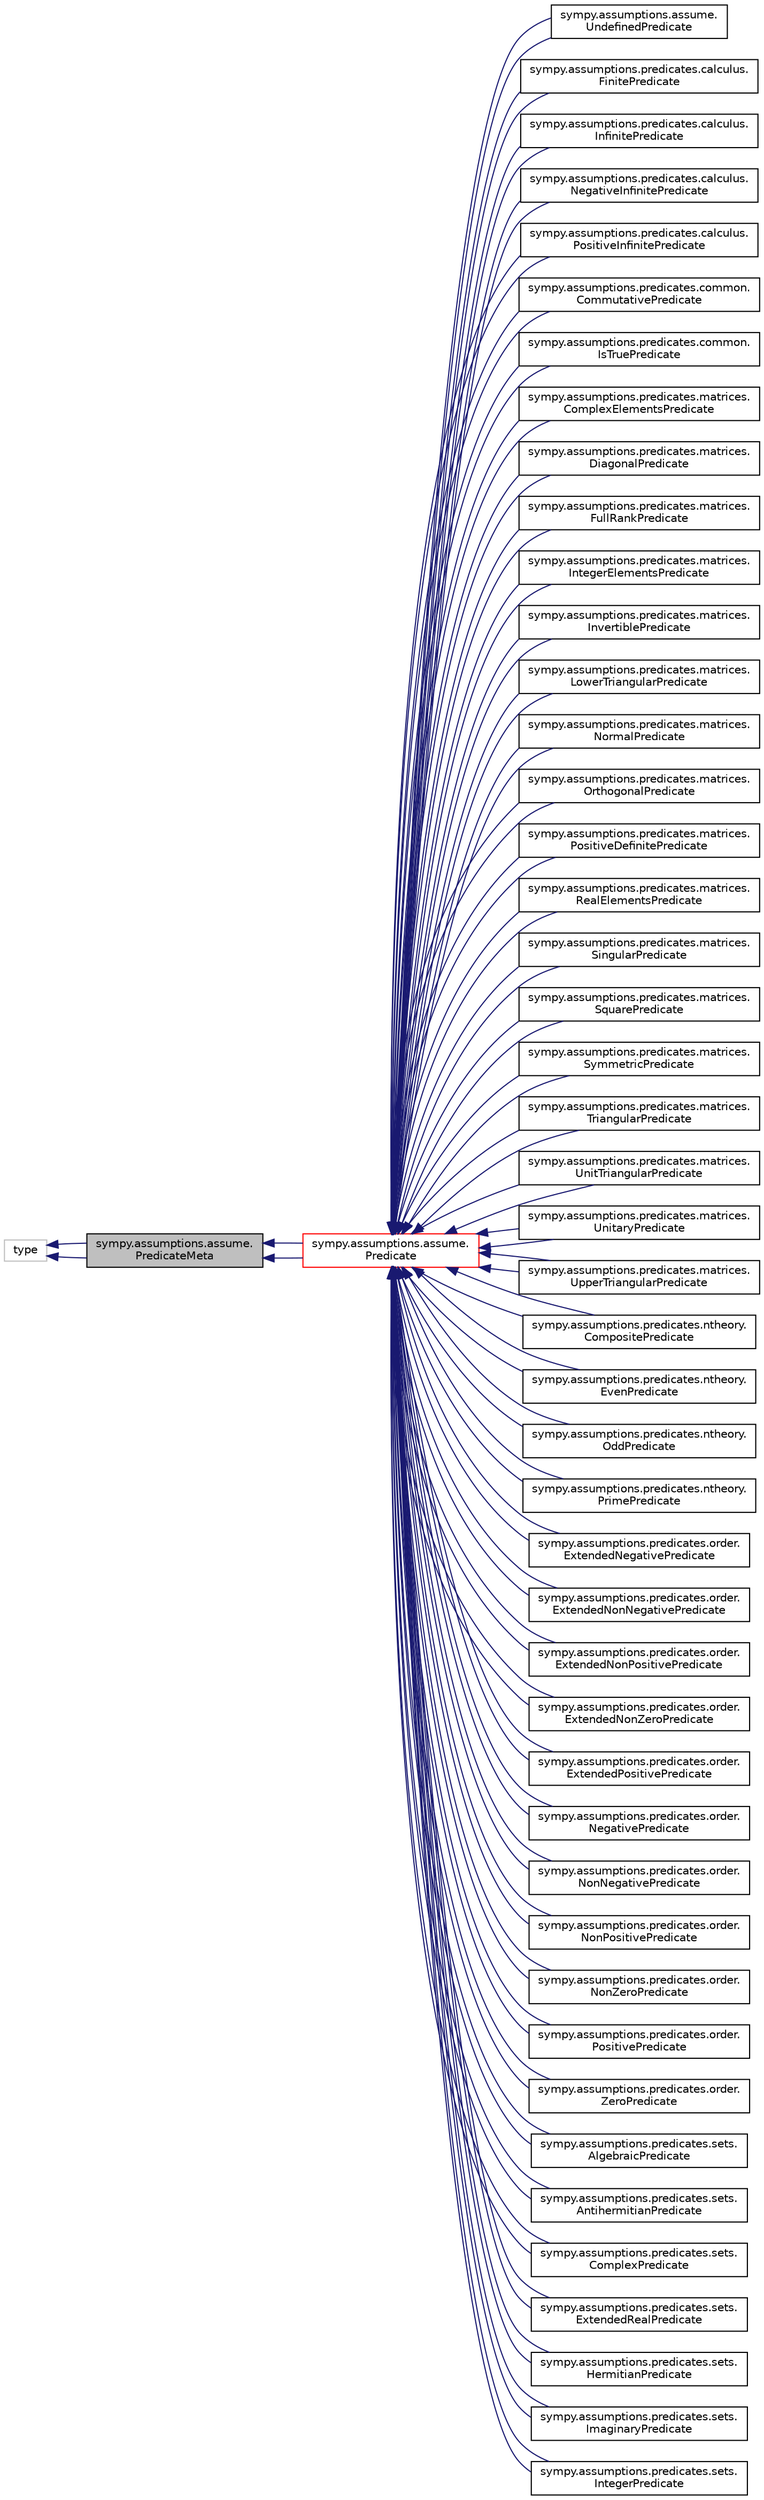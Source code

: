 digraph "sympy.assumptions.assume.PredicateMeta"
{
 // LATEX_PDF_SIZE
  edge [fontname="Helvetica",fontsize="10",labelfontname="Helvetica",labelfontsize="10"];
  node [fontname="Helvetica",fontsize="10",shape=record];
  rankdir="LR";
  Node1 [label="sympy.assumptions.assume.\lPredicateMeta",height=0.2,width=0.4,color="black", fillcolor="grey75", style="filled", fontcolor="black",tooltip=" "];
  Node2 -> Node1 [dir="back",color="midnightblue",fontsize="10",style="solid",fontname="Helvetica"];
  Node2 [label="type",height=0.2,width=0.4,color="grey75", fillcolor="white", style="filled",tooltip=" "];
  Node2 -> Node1 [dir="back",color="midnightblue",fontsize="10",style="solid",fontname="Helvetica"];
  Node1 -> Node3 [dir="back",color="midnightblue",fontsize="10",style="solid",fontname="Helvetica"];
  Node3 [label="sympy.assumptions.assume.\lPredicate",height=0.2,width=0.4,color="red", fillcolor="white", style="filled",URL="$classsympy_1_1assumptions_1_1assume_1_1Predicate.html",tooltip=" "];
  Node3 -> Node4 [dir="back",color="midnightblue",fontsize="10",style="solid",fontname="Helvetica"];
  Node4 [label="sympy.assumptions.assume.\lUndefinedPredicate",height=0.2,width=0.4,color="black", fillcolor="white", style="filled",URL="$classsympy_1_1assumptions_1_1assume_1_1UndefinedPredicate.html",tooltip=" "];
  Node3 -> Node4 [dir="back",color="midnightblue",fontsize="10",style="solid",fontname="Helvetica"];
  Node3 -> Node5 [dir="back",color="midnightblue",fontsize="10",style="solid",fontname="Helvetica"];
  Node5 [label="sympy.assumptions.predicates.calculus.\lFinitePredicate",height=0.2,width=0.4,color="black", fillcolor="white", style="filled",URL="$classsympy_1_1assumptions_1_1predicates_1_1calculus_1_1FinitePredicate.html",tooltip=" "];
  Node3 -> Node5 [dir="back",color="midnightblue",fontsize="10",style="solid",fontname="Helvetica"];
  Node3 -> Node6 [dir="back",color="midnightblue",fontsize="10",style="solid",fontname="Helvetica"];
  Node6 [label="sympy.assumptions.predicates.calculus.\lInfinitePredicate",height=0.2,width=0.4,color="black", fillcolor="white", style="filled",URL="$classsympy_1_1assumptions_1_1predicates_1_1calculus_1_1InfinitePredicate.html",tooltip=" "];
  Node3 -> Node6 [dir="back",color="midnightblue",fontsize="10",style="solid",fontname="Helvetica"];
  Node3 -> Node7 [dir="back",color="midnightblue",fontsize="10",style="solid",fontname="Helvetica"];
  Node7 [label="sympy.assumptions.predicates.calculus.\lNegativeInfinitePredicate",height=0.2,width=0.4,color="black", fillcolor="white", style="filled",URL="$classsympy_1_1assumptions_1_1predicates_1_1calculus_1_1NegativeInfinitePredicate.html",tooltip=" "];
  Node3 -> Node7 [dir="back",color="midnightblue",fontsize="10",style="solid",fontname="Helvetica"];
  Node3 -> Node8 [dir="back",color="midnightblue",fontsize="10",style="solid",fontname="Helvetica"];
  Node8 [label="sympy.assumptions.predicates.calculus.\lPositiveInfinitePredicate",height=0.2,width=0.4,color="black", fillcolor="white", style="filled",URL="$classsympy_1_1assumptions_1_1predicates_1_1calculus_1_1PositiveInfinitePredicate.html",tooltip=" "];
  Node3 -> Node8 [dir="back",color="midnightblue",fontsize="10",style="solid",fontname="Helvetica"];
  Node3 -> Node9 [dir="back",color="midnightblue",fontsize="10",style="solid",fontname="Helvetica"];
  Node9 [label="sympy.assumptions.predicates.common.\lCommutativePredicate",height=0.2,width=0.4,color="black", fillcolor="white", style="filled",URL="$classsympy_1_1assumptions_1_1predicates_1_1common_1_1CommutativePredicate.html",tooltip=" "];
  Node3 -> Node9 [dir="back",color="midnightblue",fontsize="10",style="solid",fontname="Helvetica"];
  Node3 -> Node10 [dir="back",color="midnightblue",fontsize="10",style="solid",fontname="Helvetica"];
  Node10 [label="sympy.assumptions.predicates.common.\lIsTruePredicate",height=0.2,width=0.4,color="black", fillcolor="white", style="filled",URL="$classsympy_1_1assumptions_1_1predicates_1_1common_1_1IsTruePredicate.html",tooltip=" "];
  Node3 -> Node10 [dir="back",color="midnightblue",fontsize="10",style="solid",fontname="Helvetica"];
  Node3 -> Node11 [dir="back",color="midnightblue",fontsize="10",style="solid",fontname="Helvetica"];
  Node11 [label="sympy.assumptions.predicates.matrices.\lComplexElementsPredicate",height=0.2,width=0.4,color="black", fillcolor="white", style="filled",URL="$classsympy_1_1assumptions_1_1predicates_1_1matrices_1_1ComplexElementsPredicate.html",tooltip=" "];
  Node3 -> Node11 [dir="back",color="midnightblue",fontsize="10",style="solid",fontname="Helvetica"];
  Node3 -> Node12 [dir="back",color="midnightblue",fontsize="10",style="solid",fontname="Helvetica"];
  Node12 [label="sympy.assumptions.predicates.matrices.\lDiagonalPredicate",height=0.2,width=0.4,color="black", fillcolor="white", style="filled",URL="$classsympy_1_1assumptions_1_1predicates_1_1matrices_1_1DiagonalPredicate.html",tooltip=" "];
  Node3 -> Node12 [dir="back",color="midnightblue",fontsize="10",style="solid",fontname="Helvetica"];
  Node3 -> Node13 [dir="back",color="midnightblue",fontsize="10",style="solid",fontname="Helvetica"];
  Node13 [label="sympy.assumptions.predicates.matrices.\lFullRankPredicate",height=0.2,width=0.4,color="black", fillcolor="white", style="filled",URL="$classsympy_1_1assumptions_1_1predicates_1_1matrices_1_1FullRankPredicate.html",tooltip=" "];
  Node3 -> Node13 [dir="back",color="midnightblue",fontsize="10",style="solid",fontname="Helvetica"];
  Node3 -> Node14 [dir="back",color="midnightblue",fontsize="10",style="solid",fontname="Helvetica"];
  Node14 [label="sympy.assumptions.predicates.matrices.\lIntegerElementsPredicate",height=0.2,width=0.4,color="black", fillcolor="white", style="filled",URL="$classsympy_1_1assumptions_1_1predicates_1_1matrices_1_1IntegerElementsPredicate.html",tooltip=" "];
  Node3 -> Node14 [dir="back",color="midnightblue",fontsize="10",style="solid",fontname="Helvetica"];
  Node3 -> Node15 [dir="back",color="midnightblue",fontsize="10",style="solid",fontname="Helvetica"];
  Node15 [label="sympy.assumptions.predicates.matrices.\lInvertiblePredicate",height=0.2,width=0.4,color="black", fillcolor="white", style="filled",URL="$classsympy_1_1assumptions_1_1predicates_1_1matrices_1_1InvertiblePredicate.html",tooltip=" "];
  Node3 -> Node15 [dir="back",color="midnightblue",fontsize="10",style="solid",fontname="Helvetica"];
  Node3 -> Node16 [dir="back",color="midnightblue",fontsize="10",style="solid",fontname="Helvetica"];
  Node16 [label="sympy.assumptions.predicates.matrices.\lLowerTriangularPredicate",height=0.2,width=0.4,color="black", fillcolor="white", style="filled",URL="$classsympy_1_1assumptions_1_1predicates_1_1matrices_1_1LowerTriangularPredicate.html",tooltip=" "];
  Node3 -> Node16 [dir="back",color="midnightblue",fontsize="10",style="solid",fontname="Helvetica"];
  Node3 -> Node17 [dir="back",color="midnightblue",fontsize="10",style="solid",fontname="Helvetica"];
  Node17 [label="sympy.assumptions.predicates.matrices.\lNormalPredicate",height=0.2,width=0.4,color="black", fillcolor="white", style="filled",URL="$classsympy_1_1assumptions_1_1predicates_1_1matrices_1_1NormalPredicate.html",tooltip=" "];
  Node3 -> Node17 [dir="back",color="midnightblue",fontsize="10",style="solid",fontname="Helvetica"];
  Node3 -> Node18 [dir="back",color="midnightblue",fontsize="10",style="solid",fontname="Helvetica"];
  Node18 [label="sympy.assumptions.predicates.matrices.\lOrthogonalPredicate",height=0.2,width=0.4,color="black", fillcolor="white", style="filled",URL="$classsympy_1_1assumptions_1_1predicates_1_1matrices_1_1OrthogonalPredicate.html",tooltip=" "];
  Node3 -> Node18 [dir="back",color="midnightblue",fontsize="10",style="solid",fontname="Helvetica"];
  Node3 -> Node19 [dir="back",color="midnightblue",fontsize="10",style="solid",fontname="Helvetica"];
  Node19 [label="sympy.assumptions.predicates.matrices.\lPositiveDefinitePredicate",height=0.2,width=0.4,color="black", fillcolor="white", style="filled",URL="$classsympy_1_1assumptions_1_1predicates_1_1matrices_1_1PositiveDefinitePredicate.html",tooltip=" "];
  Node3 -> Node19 [dir="back",color="midnightblue",fontsize="10",style="solid",fontname="Helvetica"];
  Node3 -> Node20 [dir="back",color="midnightblue",fontsize="10",style="solid",fontname="Helvetica"];
  Node20 [label="sympy.assumptions.predicates.matrices.\lRealElementsPredicate",height=0.2,width=0.4,color="black", fillcolor="white", style="filled",URL="$classsympy_1_1assumptions_1_1predicates_1_1matrices_1_1RealElementsPredicate.html",tooltip=" "];
  Node3 -> Node20 [dir="back",color="midnightblue",fontsize="10",style="solid",fontname="Helvetica"];
  Node3 -> Node21 [dir="back",color="midnightblue",fontsize="10",style="solid",fontname="Helvetica"];
  Node21 [label="sympy.assumptions.predicates.matrices.\lSingularPredicate",height=0.2,width=0.4,color="black", fillcolor="white", style="filled",URL="$classsympy_1_1assumptions_1_1predicates_1_1matrices_1_1SingularPredicate.html",tooltip=" "];
  Node3 -> Node21 [dir="back",color="midnightblue",fontsize="10",style="solid",fontname="Helvetica"];
  Node3 -> Node22 [dir="back",color="midnightblue",fontsize="10",style="solid",fontname="Helvetica"];
  Node22 [label="sympy.assumptions.predicates.matrices.\lSquarePredicate",height=0.2,width=0.4,color="black", fillcolor="white", style="filled",URL="$classsympy_1_1assumptions_1_1predicates_1_1matrices_1_1SquarePredicate.html",tooltip=" "];
  Node3 -> Node22 [dir="back",color="midnightblue",fontsize="10",style="solid",fontname="Helvetica"];
  Node3 -> Node23 [dir="back",color="midnightblue",fontsize="10",style="solid",fontname="Helvetica"];
  Node23 [label="sympy.assumptions.predicates.matrices.\lSymmetricPredicate",height=0.2,width=0.4,color="black", fillcolor="white", style="filled",URL="$classsympy_1_1assumptions_1_1predicates_1_1matrices_1_1SymmetricPredicate.html",tooltip=" "];
  Node3 -> Node23 [dir="back",color="midnightblue",fontsize="10",style="solid",fontname="Helvetica"];
  Node3 -> Node24 [dir="back",color="midnightblue",fontsize="10",style="solid",fontname="Helvetica"];
  Node24 [label="sympy.assumptions.predicates.matrices.\lTriangularPredicate",height=0.2,width=0.4,color="black", fillcolor="white", style="filled",URL="$classsympy_1_1assumptions_1_1predicates_1_1matrices_1_1TriangularPredicate.html",tooltip=" "];
  Node3 -> Node24 [dir="back",color="midnightblue",fontsize="10",style="solid",fontname="Helvetica"];
  Node3 -> Node25 [dir="back",color="midnightblue",fontsize="10",style="solid",fontname="Helvetica"];
  Node25 [label="sympy.assumptions.predicates.matrices.\lUnitTriangularPredicate",height=0.2,width=0.4,color="black", fillcolor="white", style="filled",URL="$classsympy_1_1assumptions_1_1predicates_1_1matrices_1_1UnitTriangularPredicate.html",tooltip=" "];
  Node3 -> Node25 [dir="back",color="midnightblue",fontsize="10",style="solid",fontname="Helvetica"];
  Node3 -> Node26 [dir="back",color="midnightblue",fontsize="10",style="solid",fontname="Helvetica"];
  Node26 [label="sympy.assumptions.predicates.matrices.\lUnitaryPredicate",height=0.2,width=0.4,color="black", fillcolor="white", style="filled",URL="$classsympy_1_1assumptions_1_1predicates_1_1matrices_1_1UnitaryPredicate.html",tooltip=" "];
  Node3 -> Node26 [dir="back",color="midnightblue",fontsize="10",style="solid",fontname="Helvetica"];
  Node3 -> Node27 [dir="back",color="midnightblue",fontsize="10",style="solid",fontname="Helvetica"];
  Node27 [label="sympy.assumptions.predicates.matrices.\lUpperTriangularPredicate",height=0.2,width=0.4,color="black", fillcolor="white", style="filled",URL="$classsympy_1_1assumptions_1_1predicates_1_1matrices_1_1UpperTriangularPredicate.html",tooltip=" "];
  Node3 -> Node27 [dir="back",color="midnightblue",fontsize="10",style="solid",fontname="Helvetica"];
  Node3 -> Node28 [dir="back",color="midnightblue",fontsize="10",style="solid",fontname="Helvetica"];
  Node28 [label="sympy.assumptions.predicates.ntheory.\lCompositePredicate",height=0.2,width=0.4,color="black", fillcolor="white", style="filled",URL="$classsympy_1_1assumptions_1_1predicates_1_1ntheory_1_1CompositePredicate.html",tooltip=" "];
  Node3 -> Node28 [dir="back",color="midnightblue",fontsize="10",style="solid",fontname="Helvetica"];
  Node3 -> Node29 [dir="back",color="midnightblue",fontsize="10",style="solid",fontname="Helvetica"];
  Node29 [label="sympy.assumptions.predicates.ntheory.\lEvenPredicate",height=0.2,width=0.4,color="black", fillcolor="white", style="filled",URL="$classsympy_1_1assumptions_1_1predicates_1_1ntheory_1_1EvenPredicate.html",tooltip=" "];
  Node3 -> Node29 [dir="back",color="midnightblue",fontsize="10",style="solid",fontname="Helvetica"];
  Node3 -> Node30 [dir="back",color="midnightblue",fontsize="10",style="solid",fontname="Helvetica"];
  Node30 [label="sympy.assumptions.predicates.ntheory.\lOddPredicate",height=0.2,width=0.4,color="black", fillcolor="white", style="filled",URL="$classsympy_1_1assumptions_1_1predicates_1_1ntheory_1_1OddPredicate.html",tooltip=" "];
  Node3 -> Node30 [dir="back",color="midnightblue",fontsize="10",style="solid",fontname="Helvetica"];
  Node3 -> Node31 [dir="back",color="midnightblue",fontsize="10",style="solid",fontname="Helvetica"];
  Node31 [label="sympy.assumptions.predicates.ntheory.\lPrimePredicate",height=0.2,width=0.4,color="black", fillcolor="white", style="filled",URL="$classsympy_1_1assumptions_1_1predicates_1_1ntheory_1_1PrimePredicate.html",tooltip=" "];
  Node3 -> Node31 [dir="back",color="midnightblue",fontsize="10",style="solid",fontname="Helvetica"];
  Node3 -> Node32 [dir="back",color="midnightblue",fontsize="10",style="solid",fontname="Helvetica"];
  Node32 [label="sympy.assumptions.predicates.order.\lExtendedNegativePredicate",height=0.2,width=0.4,color="black", fillcolor="white", style="filled",URL="$classsympy_1_1assumptions_1_1predicates_1_1order_1_1ExtendedNegativePredicate.html",tooltip=" "];
  Node3 -> Node32 [dir="back",color="midnightblue",fontsize="10",style="solid",fontname="Helvetica"];
  Node3 -> Node33 [dir="back",color="midnightblue",fontsize="10",style="solid",fontname="Helvetica"];
  Node33 [label="sympy.assumptions.predicates.order.\lExtendedNonNegativePredicate",height=0.2,width=0.4,color="black", fillcolor="white", style="filled",URL="$classsympy_1_1assumptions_1_1predicates_1_1order_1_1ExtendedNonNegativePredicate.html",tooltip=" "];
  Node3 -> Node33 [dir="back",color="midnightblue",fontsize="10",style="solid",fontname="Helvetica"];
  Node3 -> Node34 [dir="back",color="midnightblue",fontsize="10",style="solid",fontname="Helvetica"];
  Node34 [label="sympy.assumptions.predicates.order.\lExtendedNonPositivePredicate",height=0.2,width=0.4,color="black", fillcolor="white", style="filled",URL="$classsympy_1_1assumptions_1_1predicates_1_1order_1_1ExtendedNonPositivePredicate.html",tooltip=" "];
  Node3 -> Node34 [dir="back",color="midnightblue",fontsize="10",style="solid",fontname="Helvetica"];
  Node3 -> Node35 [dir="back",color="midnightblue",fontsize="10",style="solid",fontname="Helvetica"];
  Node35 [label="sympy.assumptions.predicates.order.\lExtendedNonZeroPredicate",height=0.2,width=0.4,color="black", fillcolor="white", style="filled",URL="$classsympy_1_1assumptions_1_1predicates_1_1order_1_1ExtendedNonZeroPredicate.html",tooltip=" "];
  Node3 -> Node35 [dir="back",color="midnightblue",fontsize="10",style="solid",fontname="Helvetica"];
  Node3 -> Node36 [dir="back",color="midnightblue",fontsize="10",style="solid",fontname="Helvetica"];
  Node36 [label="sympy.assumptions.predicates.order.\lExtendedPositivePredicate",height=0.2,width=0.4,color="black", fillcolor="white", style="filled",URL="$classsympy_1_1assumptions_1_1predicates_1_1order_1_1ExtendedPositivePredicate.html",tooltip=" "];
  Node3 -> Node36 [dir="back",color="midnightblue",fontsize="10",style="solid",fontname="Helvetica"];
  Node3 -> Node37 [dir="back",color="midnightblue",fontsize="10",style="solid",fontname="Helvetica"];
  Node37 [label="sympy.assumptions.predicates.order.\lNegativePredicate",height=0.2,width=0.4,color="black", fillcolor="white", style="filled",URL="$classsympy_1_1assumptions_1_1predicates_1_1order_1_1NegativePredicate.html",tooltip=" "];
  Node3 -> Node37 [dir="back",color="midnightblue",fontsize="10",style="solid",fontname="Helvetica"];
  Node3 -> Node38 [dir="back",color="midnightblue",fontsize="10",style="solid",fontname="Helvetica"];
  Node38 [label="sympy.assumptions.predicates.order.\lNonNegativePredicate",height=0.2,width=0.4,color="black", fillcolor="white", style="filled",URL="$classsympy_1_1assumptions_1_1predicates_1_1order_1_1NonNegativePredicate.html",tooltip=" "];
  Node3 -> Node38 [dir="back",color="midnightblue",fontsize="10",style="solid",fontname="Helvetica"];
  Node3 -> Node39 [dir="back",color="midnightblue",fontsize="10",style="solid",fontname="Helvetica"];
  Node39 [label="sympy.assumptions.predicates.order.\lNonPositivePredicate",height=0.2,width=0.4,color="black", fillcolor="white", style="filled",URL="$classsympy_1_1assumptions_1_1predicates_1_1order_1_1NonPositivePredicate.html",tooltip=" "];
  Node3 -> Node39 [dir="back",color="midnightblue",fontsize="10",style="solid",fontname="Helvetica"];
  Node3 -> Node40 [dir="back",color="midnightblue",fontsize="10",style="solid",fontname="Helvetica"];
  Node40 [label="sympy.assumptions.predicates.order.\lNonZeroPredicate",height=0.2,width=0.4,color="black", fillcolor="white", style="filled",URL="$classsympy_1_1assumptions_1_1predicates_1_1order_1_1NonZeroPredicate.html",tooltip=" "];
  Node3 -> Node40 [dir="back",color="midnightblue",fontsize="10",style="solid",fontname="Helvetica"];
  Node3 -> Node41 [dir="back",color="midnightblue",fontsize="10",style="solid",fontname="Helvetica"];
  Node41 [label="sympy.assumptions.predicates.order.\lPositivePredicate",height=0.2,width=0.4,color="black", fillcolor="white", style="filled",URL="$classsympy_1_1assumptions_1_1predicates_1_1order_1_1PositivePredicate.html",tooltip=" "];
  Node3 -> Node41 [dir="back",color="midnightblue",fontsize="10",style="solid",fontname="Helvetica"];
  Node3 -> Node42 [dir="back",color="midnightblue",fontsize="10",style="solid",fontname="Helvetica"];
  Node42 [label="sympy.assumptions.predicates.order.\lZeroPredicate",height=0.2,width=0.4,color="black", fillcolor="white", style="filled",URL="$classsympy_1_1assumptions_1_1predicates_1_1order_1_1ZeroPredicate.html",tooltip=" "];
  Node3 -> Node42 [dir="back",color="midnightblue",fontsize="10",style="solid",fontname="Helvetica"];
  Node3 -> Node43 [dir="back",color="midnightblue",fontsize="10",style="solid",fontname="Helvetica"];
  Node43 [label="sympy.assumptions.predicates.sets.\lAlgebraicPredicate",height=0.2,width=0.4,color="black", fillcolor="white", style="filled",URL="$classsympy_1_1assumptions_1_1predicates_1_1sets_1_1AlgebraicPredicate.html",tooltip=" "];
  Node3 -> Node43 [dir="back",color="midnightblue",fontsize="10",style="solid",fontname="Helvetica"];
  Node3 -> Node44 [dir="back",color="midnightblue",fontsize="10",style="solid",fontname="Helvetica"];
  Node44 [label="sympy.assumptions.predicates.sets.\lAntihermitianPredicate",height=0.2,width=0.4,color="black", fillcolor="white", style="filled",URL="$classsympy_1_1assumptions_1_1predicates_1_1sets_1_1AntihermitianPredicate.html",tooltip=" "];
  Node3 -> Node44 [dir="back",color="midnightblue",fontsize="10",style="solid",fontname="Helvetica"];
  Node3 -> Node45 [dir="back",color="midnightblue",fontsize="10",style="solid",fontname="Helvetica"];
  Node45 [label="sympy.assumptions.predicates.sets.\lComplexPredicate",height=0.2,width=0.4,color="black", fillcolor="white", style="filled",URL="$classsympy_1_1assumptions_1_1predicates_1_1sets_1_1ComplexPredicate.html",tooltip=" "];
  Node3 -> Node45 [dir="back",color="midnightblue",fontsize="10",style="solid",fontname="Helvetica"];
  Node3 -> Node46 [dir="back",color="midnightblue",fontsize="10",style="solid",fontname="Helvetica"];
  Node46 [label="sympy.assumptions.predicates.sets.\lExtendedRealPredicate",height=0.2,width=0.4,color="black", fillcolor="white", style="filled",URL="$classsympy_1_1assumptions_1_1predicates_1_1sets_1_1ExtendedRealPredicate.html",tooltip=" "];
  Node3 -> Node46 [dir="back",color="midnightblue",fontsize="10",style="solid",fontname="Helvetica"];
  Node3 -> Node47 [dir="back",color="midnightblue",fontsize="10",style="solid",fontname="Helvetica"];
  Node47 [label="sympy.assumptions.predicates.sets.\lHermitianPredicate",height=0.2,width=0.4,color="black", fillcolor="white", style="filled",URL="$classsympy_1_1assumptions_1_1predicates_1_1sets_1_1HermitianPredicate.html",tooltip=" "];
  Node3 -> Node47 [dir="back",color="midnightblue",fontsize="10",style="solid",fontname="Helvetica"];
  Node3 -> Node48 [dir="back",color="midnightblue",fontsize="10",style="solid",fontname="Helvetica"];
  Node48 [label="sympy.assumptions.predicates.sets.\lImaginaryPredicate",height=0.2,width=0.4,color="black", fillcolor="white", style="filled",URL="$classsympy_1_1assumptions_1_1predicates_1_1sets_1_1ImaginaryPredicate.html",tooltip=" "];
  Node3 -> Node48 [dir="back",color="midnightblue",fontsize="10",style="solid",fontname="Helvetica"];
  Node3 -> Node49 [dir="back",color="midnightblue",fontsize="10",style="solid",fontname="Helvetica"];
  Node49 [label="sympy.assumptions.predicates.sets.\lIntegerPredicate",height=0.2,width=0.4,color="black", fillcolor="white", style="filled",URL="$classsympy_1_1assumptions_1_1predicates_1_1sets_1_1IntegerPredicate.html",tooltip=" "];
  Node3 -> Node49 [dir="back",color="midnightblue",fontsize="10",style="solid",fontname="Helvetica"];
  Node1 -> Node3 [dir="back",color="midnightblue",fontsize="10",style="solid",fontname="Helvetica"];
}
